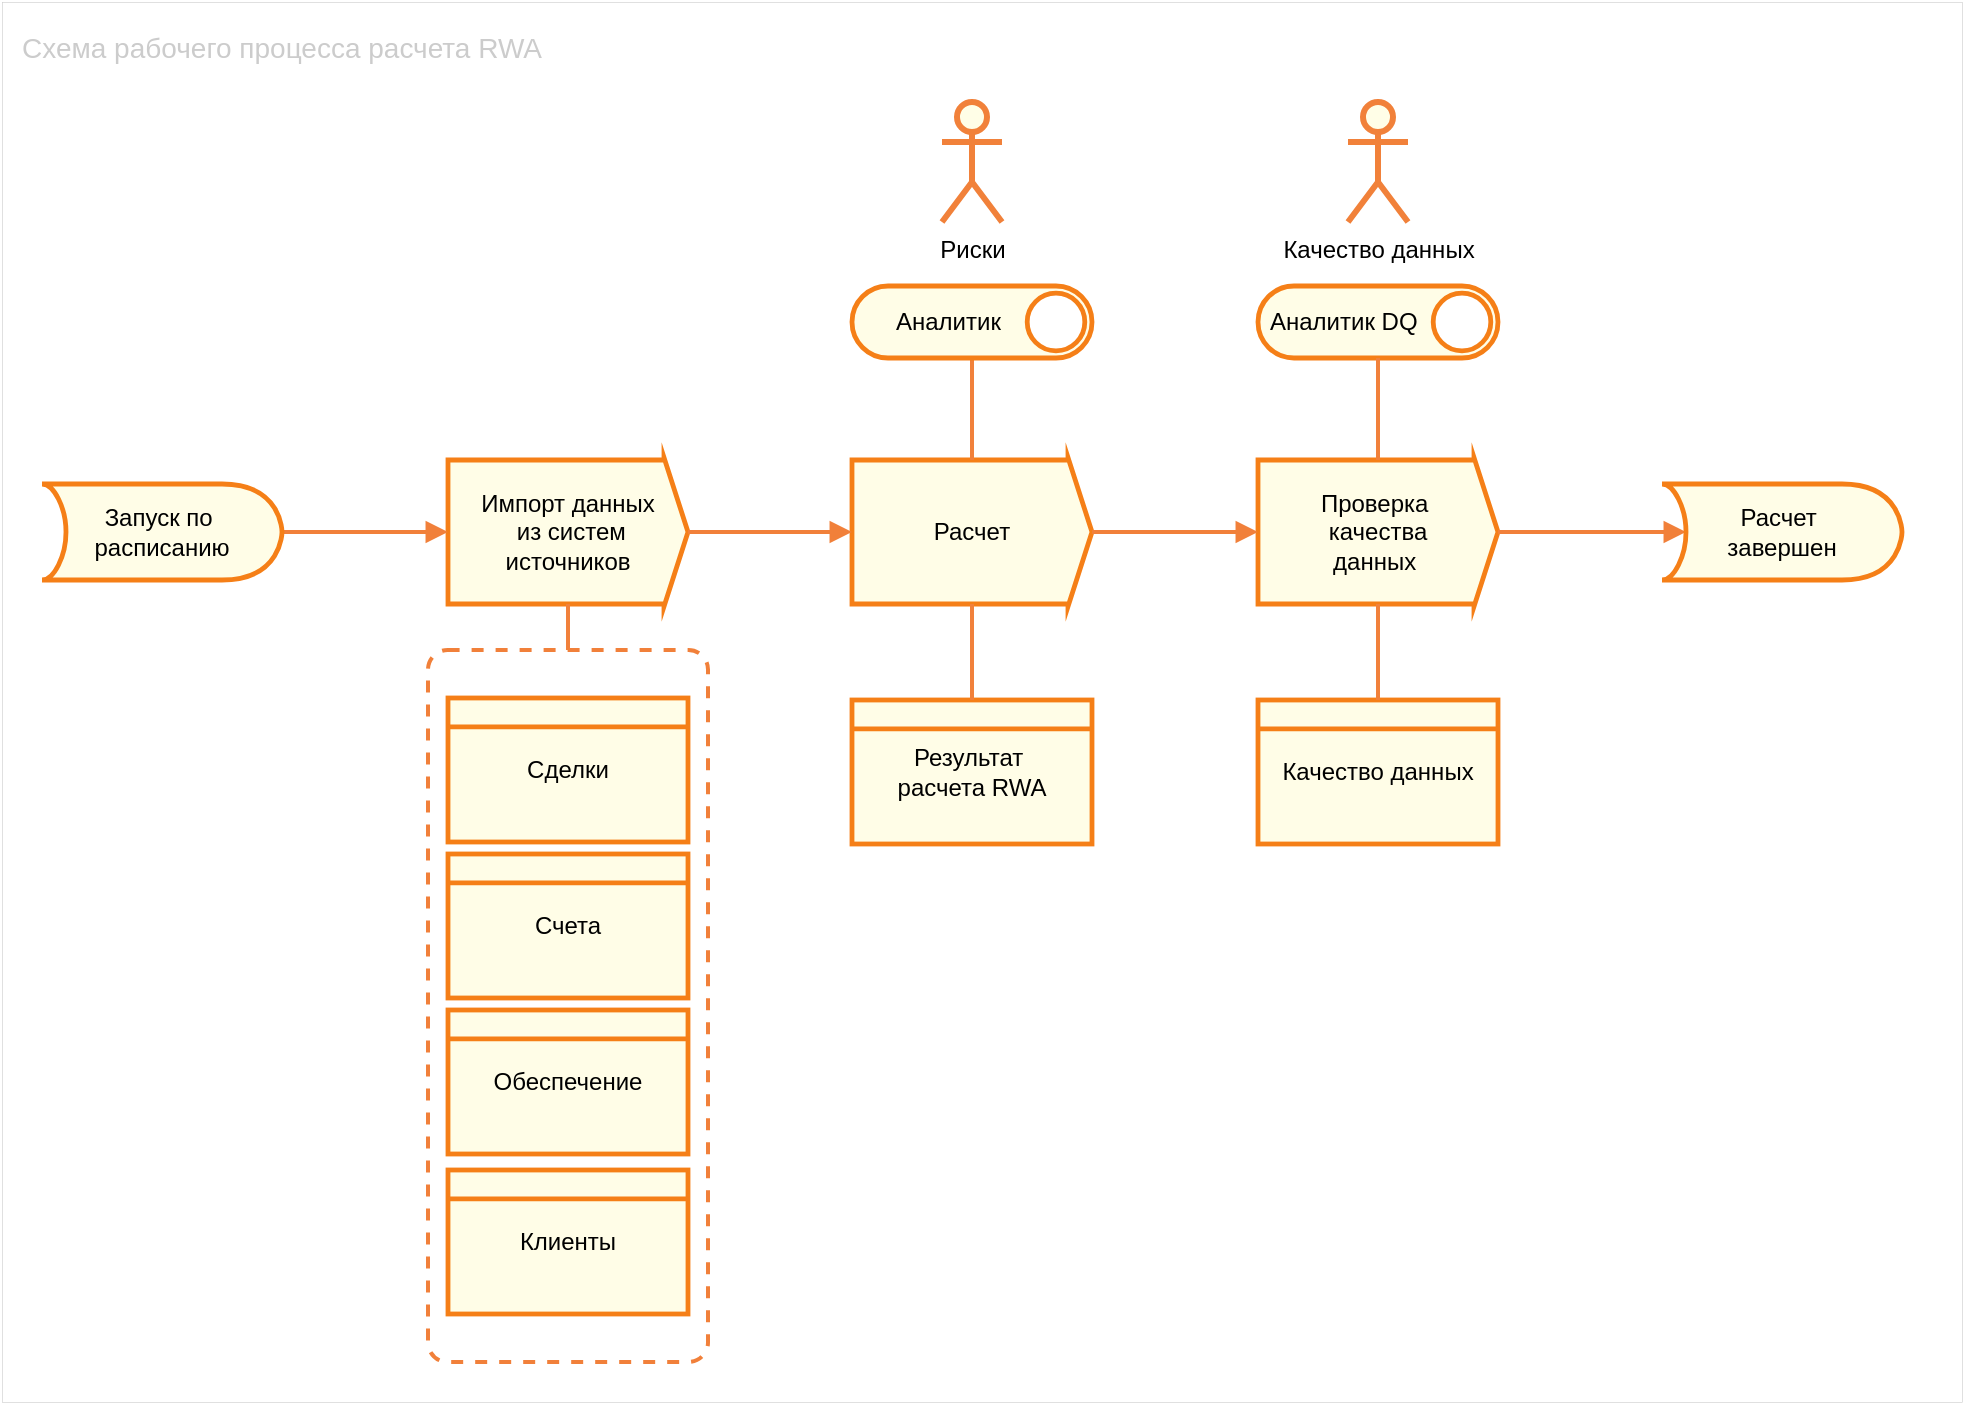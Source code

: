 <mxfile version="24.7.8">
  <diagram id="jKP9rIETG5PEUC672nni" name="Страница — 1">
    <mxGraphModel dx="1949" dy="1209" grid="1" gridSize="10" guides="1" tooltips="1" connect="1" arrows="1" fold="1" page="1" pageScale="1" pageWidth="827" pageHeight="1169" math="0" shadow="0">
      <root>
        <mxCell id="0" />
        <mxCell id="1" parent="0" />
        <mxCell id="JL7VkUA82tvGq8t91LQs-35" value="Схема рабочего процесса расчета RWA" style="rounded=0;whiteSpace=wrap;html=1;strokeWidth=0.3;strokeColor=#CCCCCC;align=left;verticalAlign=top;spacingLeft=10;spacing=0;spacingTop=10;fontSize=14;fontColor=#CCCCCC;" vertex="1" parent="1">
          <mxGeometry x="80" y="260" width="980" height="700" as="geometry" />
        </mxCell>
        <mxCell id="JL7VkUA82tvGq8t91LQs-8" value="" style="rounded=1;whiteSpace=wrap;html=1;arcSize=7;strokeColor=#f1803a;dashed=1;strokeWidth=2;" vertex="1" parent="1">
          <mxGeometry x="293" y="584" width="140" height="356" as="geometry" />
        </mxCell>
        <mxCell id="JL7VkUA82tvGq8t91LQs-1" value="Импорт данных&lt;div&gt;&amp;nbsp;из систем источников&lt;/div&gt;" style="shape=stencil(tZVhb4IwEIZ/Tb8aaEPQjxvK5/2FWs/ZWFrSom7/fgeH24TBokJC0tz70qfH5Y4ykYWDLIHxyMoCmFgzzl9PQVsI4c07hQsqaB/Ii6OI4ksnlqEEVZF4ll7LrQFyQuXdES56V7UMXutiw6IXdOtHZMpZi9u1s+HG+eUjRmpbYfxBmGjBEzrhk4QFb3MpwesCKvDti6Qynt/BnhGdzsjulmQ5X0mmRHdLMiH7FizmAidzgdPJwPEzGYsMlaExFdlWquO7dye7+zOdUtbD3zOuduHOMFSA8S+9Egz+sX4Iq8kR8ep+xPe/sWUkz6exjJ9HPJDFIwRlXICRDkW91xWNOtBKIts7DyM9ttfGKGecx5DWJlvGRZ7n6006PjB0Sw3sT9I8/md/fToxhoanl36j0vXbCF8=);whiteSpace=wrap;html=1;" vertex="1" parent="1">
          <mxGeometry x="303" y="465" width="120" height="120" as="geometry" />
        </mxCell>
        <mxCell id="JL7VkUA82tvGq8t91LQs-3" style="edgeStyle=none;rounded=0;orthogonalLoop=1;jettySize=auto;html=1;exitX=1;exitY=0.5;exitDx=0;exitDy=0;exitPerimeter=0;entryX=0;entryY=0.5;entryDx=0;entryDy=0;entryPerimeter=0;endArrow=block;endFill=1;strokeColor=#f1803a;strokeWidth=2;endSize=6;" edge="1" parent="1" source="JL7VkUA82tvGq8t91LQs-19" target="JL7VkUA82tvGq8t91LQs-1">
          <mxGeometry relative="1" as="geometry">
            <mxPoint x="310" y="524" as="sourcePoint" />
            <mxPoint x="240" y="400" as="targetPoint" />
          </mxGeometry>
        </mxCell>
        <mxCell id="JL7VkUA82tvGq8t91LQs-4" value="Расчет" style="shape=stencil(tZVhb4IwEIZ/Tb8aaEPQjxvK5/2FWs/ZWFrSom7/fgeH24TBokJC0tz70qfH5Y4ykYWDLIHxyMoCmFgzzl9PQVsI4c07hQsqaB/Ii6OI4ksnlqEEVZF4ll7LrQFyQuXdES56V7UMXutiw6IXdOtHZMpZi9u1s+HG+eUjRmpbYfxBmGjBEzrhk4QFb3MpwesCKvDti6Qynt/BnhGdzsjulmQ5X0mmRHdLMiH7FizmAidzgdPJwPEzGYsMlaExFdlWquO7dye7+zOdUtbD3zOuduHOMFSA8S+9Egz+sX4Iq8kR8ep+xPe/sWUkz6exjJ9HPJDFIwRlXICRDkW91xWNOtBKIts7DyM9ttfGKGecx5DWJlvGRZ7n6006PjB0Sw3sT9I8/md/fToxhoanl36j0vXbCF8=);whiteSpace=wrap;html=1;" vertex="1" parent="1">
          <mxGeometry x="505" y="465" width="120" height="120" as="geometry" />
        </mxCell>
        <mxCell id="JL7VkUA82tvGq8t91LQs-5" style="edgeStyle=none;rounded=0;orthogonalLoop=1;jettySize=auto;html=1;exitX=1;exitY=0.5;exitDx=0;exitDy=0;exitPerimeter=0;entryX=0;entryY=0.5;entryDx=0;entryDy=0;entryPerimeter=0;endArrow=block;endFill=1;strokeColor=#f1803a;strokeWidth=2;endSize=6;" edge="1" parent="1" source="JL7VkUA82tvGq8t91LQs-1" target="JL7VkUA82tvGq8t91LQs-4">
          <mxGeometry relative="1" as="geometry">
            <mxPoint x="490" y="390" as="sourcePoint" />
            <mxPoint x="530" y="390" as="targetPoint" />
          </mxGeometry>
        </mxCell>
        <mxCell id="JL7VkUA82tvGq8t91LQs-6" value="Сделки" style="shape=stencil(tZXRboMgFIafhtsFIdbdbrbc9hnQnq6sCgZsu739EHTpVFxMJDEx/L985+TgOSCamwtvABEseQ2I7hEh7zcjJBhzLD6hbK1g3Yu3Eoz9+jFac9N03zrxzrXgRQXeMa1WV3iIU9szSKfTA8Jv1u0empdKSrtdKGn+OE++xXAhbTb4y2PwC0l9hO9foU+mAS1qaEH3hlcRYSvgMdlZRPiITNNY5Gjg3WbkJFoxxuRo4O2KMdMvrxH7ZUv2pF/WwWluldCIoXnBy+uHVjd5mk1Juxk4/7MOy/E07CfdbimhQFian5WGhXzOoqpKVSltl/7tYiFCGWP7Q7ZcYD+NA/vTjCX/7O+ie8bCRw3vZv3EGOxa3SFUUUqW4g+Eyt5PTz2D1zBc8QMZDvUJndnkaJzqb1An/AA=);whiteSpace=wrap;html=1;" vertex="1" parent="1">
          <mxGeometry x="303" y="584" width="120" height="120" as="geometry" />
        </mxCell>
        <mxCell id="JL7VkUA82tvGq8t91LQs-7" value="Счета" style="shape=stencil(tZXRboMgFIafhtsFIdbdbrbc9hnQnq6sCgZsu739EHTpVFxMJDEx/L985+TgOSCamwtvABEseQ2I7hEh7zcjJBhzLD6hbK1g3Yu3Eoz9+jFac9N03zrxzrXgRQXeMa1WV3iIU9szSKfTA8Jv1u0empdKSrtdKGn+OE++xXAhbTb4y2PwC0l9hO9foU+mAS1qaEH3hlcRYSvgMdlZRPiITNNY5Gjg3WbkJFoxxuRo4O2KMdMvrxH7ZUv2pF/WwWluldCIoXnBy+uHVjd5mk1Juxk4/7MOy/E07CfdbimhQFian5WGhXzOoqpKVSltl/7tYiFCGWP7Q7ZcYD+NA/vTjCX/7O+ie8bCRw3vZv3EGOxa3SFUUUqW4g+Eyt5PTz2D1zBc8QMZDvUJndnkaJzqb1An/AA=);whiteSpace=wrap;html=1;" vertex="1" parent="1">
          <mxGeometry x="303" y="662" width="120" height="120" as="geometry" />
        </mxCell>
        <mxCell id="JL7VkUA82tvGq8t91LQs-9" style="edgeStyle=none;rounded=1;orthogonalLoop=1;jettySize=auto;html=1;exitX=0.5;exitY=0;exitDx=0;exitDy=0;entryX=0.5;entryY=0.8;entryDx=0;entryDy=0;entryPerimeter=0;strokeColor=#f1813b;curved=0;endArrow=none;endFill=0;jumpSize=6;endSize=12;strokeWidth=2;" edge="1" parent="1" source="JL7VkUA82tvGq8t91LQs-8" target="JL7VkUA82tvGq8t91LQs-1">
          <mxGeometry relative="1" as="geometry">
            <mxPoint x="150" y="724" as="sourcePoint" />
            <mxPoint x="150" y="670" as="targetPoint" />
          </mxGeometry>
        </mxCell>
        <mxCell id="JL7VkUA82tvGq8t91LQs-10" value="Проверка&amp;nbsp;&lt;div&gt;качества&lt;/div&gt;&lt;div&gt;данных&amp;nbsp;&lt;/div&gt;" style="shape=stencil(tZVhb4IwEIZ/Tb8aaEPQjxvK5/2FWs/ZWFrSom7/fgeH24TBokJC0tz70qfH5Y4ykYWDLIHxyMoCmFgzzl9PQVsI4c07hQsqaB/Ii6OI4ksnlqEEVZF4ll7LrQFyQuXdES56V7UMXutiw6IXdOtHZMpZi9u1s+HG+eUjRmpbYfxBmGjBEzrhk4QFb3MpwesCKvDti6Qynt/BnhGdzsjulmQ5X0mmRHdLMiH7FizmAidzgdPJwPEzGYsMlaExFdlWquO7dye7+zOdUtbD3zOuduHOMFSA8S+9Egz+sX4Iq8kR8ep+xPe/sWUkz6exjJ9HPJDFIwRlXICRDkW91xWNOtBKIts7DyM9ttfGKGecx5DWJlvGRZ7n6006PjB0Sw3sT9I8/md/fToxhoanl36j0vXbCF8=);whiteSpace=wrap;html=1;" vertex="1" parent="1">
          <mxGeometry x="708" y="465" width="120" height="120" as="geometry" />
        </mxCell>
        <mxCell id="JL7VkUA82tvGq8t91LQs-11" style="edgeStyle=none;rounded=0;orthogonalLoop=1;jettySize=auto;html=1;exitX=1;exitY=0.5;exitDx=0;exitDy=0;exitPerimeter=0;entryX=0;entryY=0.5;entryDx=0;entryDy=0;entryPerimeter=0;endArrow=block;endFill=1;strokeColor=#f1803a;strokeWidth=2;endSize=6;" edge="1" parent="1" source="JL7VkUA82tvGq8t91LQs-4" target="JL7VkUA82tvGq8t91LQs-10">
          <mxGeometry relative="1" as="geometry">
            <mxPoint x="500" y="400" as="sourcePoint" />
            <mxPoint x="540" y="400" as="targetPoint" />
          </mxGeometry>
        </mxCell>
        <mxCell id="JL7VkUA82tvGq8t91LQs-16" style="edgeStyle=none;rounded=0;orthogonalLoop=1;jettySize=auto;html=1;exitX=1;exitY=0.5;exitDx=0;exitDy=0;exitPerimeter=0;entryX=0.1;entryY=0.5;entryDx=0;entryDy=0;entryPerimeter=0;endArrow=block;endFill=1;strokeColor=#f1803a;strokeWidth=2;endSize=6;" edge="1" parent="1" source="JL7VkUA82tvGq8t91LQs-10" target="JL7VkUA82tvGq8t91LQs-20">
          <mxGeometry relative="1" as="geometry">
            <mxPoint x="330" y="390" as="sourcePoint" />
            <mxPoint x="800" y="524" as="targetPoint" />
          </mxGeometry>
        </mxCell>
        <mxCell id="JL7VkUA82tvGq8t91LQs-17" value="Обеспечение" style="shape=stencil(tZXRboMgFIafhtsFIdbdbrbc9hnQnq6sCgZsu739EHTpVFxMJDEx/L985+TgOSCamwtvABEseQ2I7hEh7zcjJBhzLD6hbK1g3Yu3Eoz9+jFac9N03zrxzrXgRQXeMa1WV3iIU9szSKfTA8Jv1u0empdKSrtdKGn+OE++xXAhbTb4y2PwC0l9hO9foU+mAS1qaEH3hlcRYSvgMdlZRPiITNNY5Gjg3WbkJFoxxuRo4O2KMdMvrxH7ZUv2pF/WwWluldCIoXnBy+uHVjd5mk1Juxk4/7MOy/E07CfdbimhQFian5WGhXzOoqpKVSltl/7tYiFCGWP7Q7ZcYD+NA/vTjCX/7O+ie8bCRw3vZv3EGOxa3SFUUUqW4g+Eyt5PTz2D1zBc8QMZDvUJndnkaJzqb1An/AA=);whiteSpace=wrap;html=1;" vertex="1" parent="1">
          <mxGeometry x="303" y="740" width="120" height="120" as="geometry" />
        </mxCell>
        <mxCell id="JL7VkUA82tvGq8t91LQs-19" value="Запуск по&amp;nbsp;&lt;div&gt;расписанию&lt;/div&gt;" style="shape=stencil(tVbtboMwDHya/K0gGWN/N1reI6XuGpUmKKGUvv0Chm0Jg34MJCTkc3I5H9hAWGIOvABCA8lPQNiaUPpxNkKCMZsKZGljmzxgJgwCjC9ezE0BWYlgxbXg2xwwY0qtjnARu7LjoA3ONiR4t9nmYkmmpLTbhZLGyfzKWxouGjVBjTTBikZ4whWBFe20FKDFCUrQ3UJECU0f4F6QOl6Q27fkbTlL5qT2LZmR2yVmM4oOXepoKc3xbMT/UswSi4w1Kku2PDt+anWWuz/lFLxp/0GiT59UBWMGsMlKe4bcTqwfBu+Fuo8iO2tUwbzhdu2A3rA69BeE7jk19RdQl+ExId/V9PEtHdEtHfETnrpP5T6GoaXTjkZuHfGgDreM16dEeBrYwE1XxIsnInI13Plu5crARLtafNAiLTrSVyzZKw0TDbcXeZ6pXGkb4r1VSyhL03S9iaenB360R/ZHcRre2N+cjhxjk2Qgv0XxX6QFvgA=);whiteSpace=wrap;html=1;" vertex="1" parent="1">
          <mxGeometry x="100" y="465" width="120" height="120" as="geometry" />
        </mxCell>
        <mxCell id="JL7VkUA82tvGq8t91LQs-20" value="Расчет&amp;nbsp;&lt;div&gt;завершен&lt;/div&gt;" style="shape=stencil(tVbtboMwDHya/K0gGWN/N1reI6XuGpUmKKGUvv0Chm0Jg34MJCTkc3I5H9hAWGIOvABCA8lPQNiaUPpxNkKCMZsKZGljmzxgJgwCjC9ezE0BWYlgxbXg2xwwY0qtjnARu7LjoA3ONiR4t9nmYkmmpLTbhZLGyfzKWxouGjVBjTTBikZ4whWBFe20FKDFCUrQ3UJECU0f4F6QOl6Q27fkbTlL5qT2LZmR2yVmM4oOXepoKc3xbMT/UswSi4w1Kku2PDt+anWWuz/lFLxp/0GiT59UBWMGsMlKe4bcTqwfBu+Fuo8iO2tUwbzhdu2A3rA69BeE7jk19RdQl+ExId/V9PEtHdEtHfETnrpP5T6GoaXTjkZuHfGgDreM16dEeBrYwE1XxIsnInI13Plu5crARLtafNAiLTrSVyzZKw0TDbcXeZ6pXGkb4r1VSyhL03S9iaenB360R/ZHcRre2N+cjhxjk2Qgv0XxX6QFvgA=);whiteSpace=wrap;html=1;" vertex="1" parent="1">
          <mxGeometry x="910" y="465" width="120" height="120" as="geometry" />
        </mxCell>
        <mxCell id="JL7VkUA82tvGq8t91LQs-21" value="Результат&amp;nbsp;&lt;div&gt;расчета RWA&lt;/div&gt;" style="shape=stencil(tZXRboMgFIafhtsFIdbdbrbc9hnQnq6sCgZsu739EHTpVFxMJDEx/L985+TgOSCamwtvABEseQ2I7hEh7zcjJBhzLD6hbK1g3Yu3Eoz9+jFac9N03zrxzrXgRQXeMa1WV3iIU9szSKfTA8Jv1u0empdKSrtdKGn+OE++xXAhbTb4y2PwC0l9hO9foU+mAS1qaEH3hlcRYSvgMdlZRPiITNNY5Gjg3WbkJFoxxuRo4O2KMdMvrxH7ZUv2pF/WwWluldCIoXnBy+uHVjd5mk1Juxk4/7MOy/E07CfdbimhQFian5WGhXzOoqpKVSltl/7tYiFCGWP7Q7ZcYD+NA/vTjCX/7O+ie8bCRw3vZv3EGOxa3SFUUUqW4g+Eyt5PTz2D1zBc8QMZDvUJndnkaJzqb1An/AA=);whiteSpace=wrap;html=1;" vertex="1" parent="1">
          <mxGeometry x="505" y="585" width="120" height="120" as="geometry" />
        </mxCell>
        <mxCell id="JL7VkUA82tvGq8t91LQs-22" value="Клиенты" style="shape=stencil(tZXRboMgFIafhtsFIdbdbrbc9hnQnq6sCgZsu739EHTpVFxMJDEx/L985+TgOSCamwtvABEseQ2I7hEh7zcjJBhzLD6hbK1g3Yu3Eoz9+jFac9N03zrxzrXgRQXeMa1WV3iIU9szSKfTA8Jv1u0empdKSrtdKGn+OE++xXAhbTb4y2PwC0l9hO9foU+mAS1qaEH3hlcRYSvgMdlZRPiITNNY5Gjg3WbkJFoxxuRo4O2KMdMvrxH7ZUv2pF/WwWluldCIoXnBy+uHVjd5mk1Juxk4/7MOy/E07CfdbimhQFian5WGhXzOoqpKVSltl/7tYiFCGWP7Q7ZcYD+NA/vTjCX/7O+ie8bCRw3vZv3EGOxa3SFUUUqW4g+Eyt5PTz2D1zBc8QMZDvUJndnkaJzqb1An/AA=);whiteSpace=wrap;html=1;" vertex="1" parent="1">
          <mxGeometry x="303" y="820" width="120" height="120" as="geometry" />
        </mxCell>
        <mxCell id="JL7VkUA82tvGq8t91LQs-23" style="edgeStyle=none;rounded=1;orthogonalLoop=1;jettySize=auto;html=1;exitX=0.5;exitY=0.2;exitDx=0;exitDy=0;exitPerimeter=0;entryX=0.5;entryY=0.8;entryDx=0;entryDy=0;entryPerimeter=0;strokeColor=#f1813b;curved=0;endArrow=none;endFill=0;jumpSize=6;endSize=12;strokeWidth=2;" edge="1" parent="1" source="JL7VkUA82tvGq8t91LQs-21" target="JL7VkUA82tvGq8t91LQs-4">
          <mxGeometry relative="1" as="geometry">
            <mxPoint x="660" y="854" as="sourcePoint" />
            <mxPoint x="660" y="800" as="targetPoint" />
          </mxGeometry>
        </mxCell>
        <mxCell id="JL7VkUA82tvGq8t91LQs-24" value="Качество данных" style="shape=stencil(tZXRboMgFIafhtsFIdbdbrbc9hnQnq6sCgZsu739EHTpVFxMJDEx/L985+TgOSCamwtvABEseQ2I7hEh7zcjJBhzLD6hbK1g3Yu3Eoz9+jFac9N03zrxzrXgRQXeMa1WV3iIU9szSKfTA8Jv1u0empdKSrtdKGn+OE++xXAhbTb4y2PwC0l9hO9foU+mAS1qaEH3hlcRYSvgMdlZRPiITNNY5Gjg3WbkJFoxxuRo4O2KMdMvrxH7ZUv2pF/WwWluldCIoXnBy+uHVjd5mk1Juxk4/7MOy/E07CfdbimhQFian5WGhXzOoqpKVSltl/7tYiFCGWP7Q7ZcYD+NA/vTjCX/7O+ie8bCRw3vZv3EGOxa3SFUUUqW4g+Eyt5PTz2D1zBc8QMZDvUJndnkaJzqb1An/AA=);whiteSpace=wrap;html=1;" vertex="1" parent="1">
          <mxGeometry x="708" y="585" width="120" height="120" as="geometry" />
        </mxCell>
        <mxCell id="JL7VkUA82tvGq8t91LQs-25" style="edgeStyle=none;rounded=1;orthogonalLoop=1;jettySize=auto;html=1;exitX=0.5;exitY=0.2;exitDx=0;exitDy=0;exitPerimeter=0;entryX=0.5;entryY=0.8;entryDx=0;entryDy=0;entryPerimeter=0;strokeColor=#f1813b;curved=0;endArrow=none;endFill=0;jumpSize=6;endSize=12;strokeWidth=2;" edge="1" parent="1" source="JL7VkUA82tvGq8t91LQs-24" target="JL7VkUA82tvGq8t91LQs-10">
          <mxGeometry relative="1" as="geometry">
            <mxPoint x="570" y="854" as="sourcePoint" />
            <mxPoint x="570" y="800" as="targetPoint" />
          </mxGeometry>
        </mxCell>
        <mxCell id="JL7VkUA82tvGq8t91LQs-27" value="Риски" style="shape=umlActor;verticalLabelPosition=bottom;verticalAlign=top;html=1;outlineConnect=0;strokeColor=#f1813a;strokeWidth=3;fillColor=#fffee7;" vertex="1" parent="1">
          <mxGeometry x="550" y="310" width="30" height="60" as="geometry" />
        </mxCell>
        <mxCell id="JL7VkUA82tvGq8t91LQs-29" value="Качество данных" style="shape=umlActor;verticalLabelPosition=bottom;verticalAlign=top;html=1;outlineConnect=0;strokeColor=#f1813a;strokeWidth=3;fillColor=#fffee7;" vertex="1" parent="1">
          <mxGeometry x="753" y="310" width="30" height="60" as="geometry" />
        </mxCell>
        <mxCell id="JL7VkUA82tvGq8t91LQs-31" style="edgeStyle=none;rounded=1;orthogonalLoop=1;jettySize=auto;html=1;exitX=0.5;exitY=0.2;exitDx=0;exitDy=0;exitPerimeter=0;strokeColor=#f1813b;curved=0;endArrow=none;endFill=0;jumpSize=6;endSize=12;strokeWidth=2;entryX=0.5;entryY=0.65;entryDx=0;entryDy=0;entryPerimeter=0;" edge="1" parent="1" source="JL7VkUA82tvGq8t91LQs-4" target="JL7VkUA82tvGq8t91LQs-32">
          <mxGeometry relative="1" as="geometry">
            <mxPoint x="170" y="394" as="sourcePoint" />
            <mxPoint x="640" y="460" as="targetPoint" />
          </mxGeometry>
        </mxCell>
        <mxCell id="JL7VkUA82tvGq8t91LQs-32" value="Аналитик" style="shape=stencil(xVXhboMgEH4a/i7Izbm/m60P0Deg9rqSUjBg13ZPPxRJp06WZZolJua+z/vu+OCQQG4PvELCqOInJLAijL2erVBo7UZLRzDHHTyRUOrjyyDmtsKy9uA7N4JvQ6atjT7iRezqToM1OKwJfXFs80BeaqVcutDK9pgvvJPhQtUuvnoZ+sBSX+EWAOiACo04YY2mIzxKWPEL8SW1syXFR648LejKnNojV+YUpwPt2aSTv0lD7pCp4w/5lpfHN6PPavdtQy1jmsG7L7XXTThYw3HtRhHC9JrSio9u+NNYqxMNQb7XBiOd7oWUpZbauNC/21qEQVEUq3UWN97fIRP5aVYkP+Q31b1G5COUUlQW71Zm0Pfyuecle+xZGcJYC5MG/OPq210dbV6L+v9CC3wC);whiteSpace=wrap;html=1;align=left;spacingLeft=20;" vertex="1" parent="1">
          <mxGeometry x="505" y="360" width="120" height="120" as="geometry" />
        </mxCell>
        <mxCell id="JL7VkUA82tvGq8t91LQs-33" value="Аналитик DQ" style="shape=stencil(xVXhboMgEH4a/i7Izbm/m60P0Deg9rqSUjBg13ZPPxRJp06WZZolJua+z/vu+OCQQG4PvELCqOInJLAijL2erVBo7UZLRzDHHTyRUOrjyyDmtsKy9uA7N4JvQ6atjT7iRezqToM1OKwJfXFs80BeaqVcutDK9pgvvJPhQtUuvnoZ+sBSX+EWAOiACo04YY2mIzxKWPEL8SW1syXFR648LejKnNojV+YUpwPt2aSTv0lD7pCp4w/5lpfHN6PPavdtQy1jmsG7L7XXTThYw3HtRhHC9JrSio9u+NNYqxMNQb7XBiOd7oWUpZbauNC/21qEQVEUq3UWN97fIRP5aVYkP+Q31b1G5COUUlQW71Zm0Pfyuecle+xZGcJYC5MG/OPq210dbV6L+v9CC3wC);whiteSpace=wrap;html=1;align=left;spacingLeft=4;" vertex="1" parent="1">
          <mxGeometry x="708" y="360" width="120" height="120" as="geometry" />
        </mxCell>
        <mxCell id="JL7VkUA82tvGq8t91LQs-34" style="edgeStyle=none;rounded=1;orthogonalLoop=1;jettySize=auto;html=1;exitX=0.5;exitY=0.2;exitDx=0;exitDy=0;exitPerimeter=0;entryX=0.5;entryY=0.65;entryDx=0;entryDy=0;entryPerimeter=0;strokeColor=#f1813b;curved=0;endArrow=none;endFill=0;jumpSize=6;endSize=12;strokeWidth=2;" edge="1" parent="1" source="JL7VkUA82tvGq8t91LQs-10" target="JL7VkUA82tvGq8t91LQs-33">
          <mxGeometry relative="1" as="geometry">
            <mxPoint x="920" y="444" as="sourcePoint" />
            <mxPoint x="920" y="390" as="targetPoint" />
          </mxGeometry>
        </mxCell>
      </root>
    </mxGraphModel>
  </diagram>
</mxfile>
